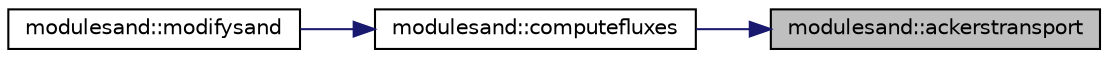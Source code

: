 digraph "modulesand::ackerstransport"
{
 // LATEX_PDF_SIZE
  edge [fontname="Helvetica",fontsize="10",labelfontname="Helvetica",labelfontsize="10"];
  node [fontname="Helvetica",fontsize="10",shape=record];
  rankdir="RL";
  Node1 [label="modulesand::ackerstransport",height=0.2,width=0.4,color="black", fillcolor="grey75", style="filled", fontcolor="black",tooltip=" "];
  Node1 -> Node2 [dir="back",color="midnightblue",fontsize="10",style="solid"];
  Node2 [label="modulesand::computefluxes",height=0.2,width=0.4,color="black", fillcolor="white", style="filled",URL="$namespacemodulesand.html#a5cbe25a8640cb153443de1585837b7a3",tooltip=" "];
  Node2 -> Node3 [dir="back",color="midnightblue",fontsize="10",style="solid"];
  Node3 [label="modulesand::modifysand",height=0.2,width=0.4,color="black", fillcolor="white", style="filled",URL="$namespacemodulesand.html#a72127773a460332746476a09b3380e49",tooltip=" "];
}

